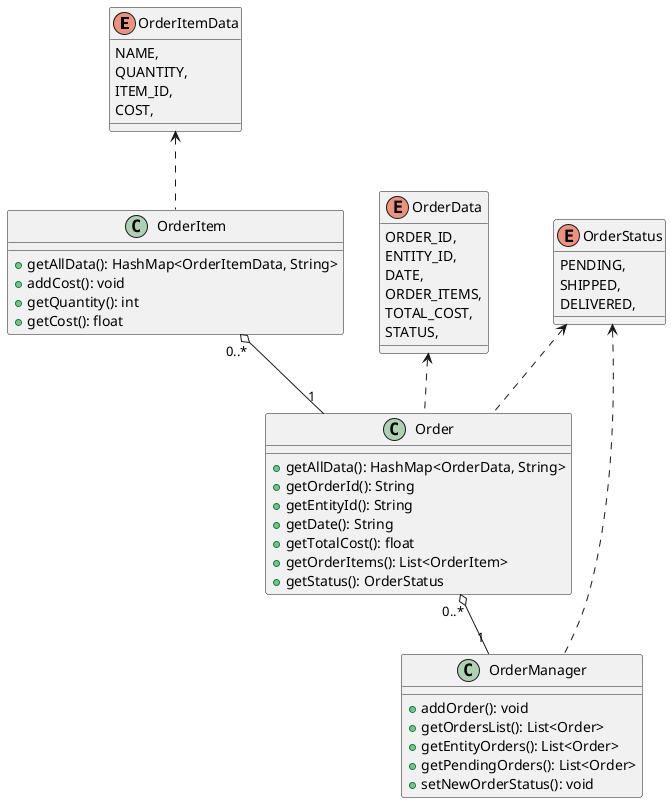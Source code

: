 @startuml 

enum OrderItemData {
    NAME,
    QUANTITY,
    ITEM_ID,
    COST,
}
enum OrderData {
    ORDER_ID,
    ENTITY_ID,
    DATE,
    ORDER_ITEMS,
    TOTAL_COST,
    STATUS,
}
enum OrderStatus {
    PENDING,
    SHIPPED,
    DELIVERED,
}
class OrderItem {
    +getAllData(): HashMap<OrderItemData, String>
    +addCost(): void
    +getQuantity(): int
    +getCost(): float
}
class Order {
    +getAllData(): HashMap<OrderData, String>
    +getOrderId(): String
    +getEntityId(): String
    +getDate(): String
    +getTotalCost(): float
    +getOrderItems(): List<OrderItem>
    +getStatus(): OrderStatus
}
class OrderManager {
    +addOrder(): void
    +getOrdersList(): List<Order>
    +getEntityOrders(): List<Order>
    +getPendingOrders(): List<Order>
    +setNewOrderStatus(): void
}

OrderItemData <.. OrderItem
OrderData <.. Order
OrderStatus <.. Order
OrderStatus <.. OrderManager
OrderItem "0..*" o-- "1" Order
Order "0..*" o-- "1" OrderManager

@enduml